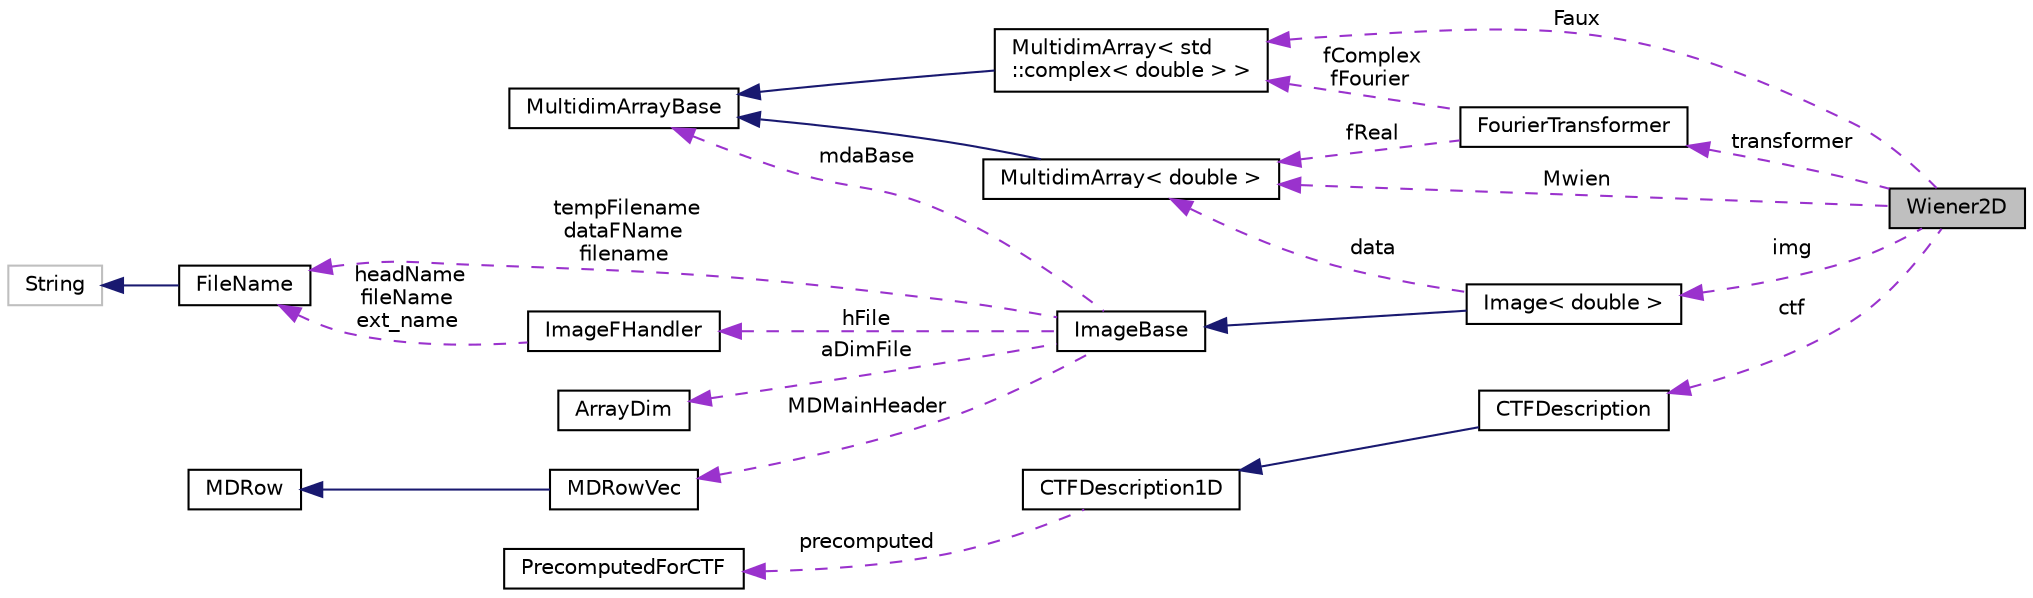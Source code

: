 digraph "Wiener2D"
{
  edge [fontname="Helvetica",fontsize="10",labelfontname="Helvetica",labelfontsize="10"];
  node [fontname="Helvetica",fontsize="10",shape=record];
  rankdir="LR";
  Node1 [label="Wiener2D",height=0.2,width=0.4,color="black", fillcolor="grey75", style="filled", fontcolor="black"];
  Node2 -> Node1 [dir="back",color="darkorchid3",fontsize="10",style="dashed",label=" transformer" ,fontname="Helvetica"];
  Node2 [label="FourierTransformer",height=0.2,width=0.4,color="black", fillcolor="white", style="filled",URL="$classFourierTransformer.html"];
  Node3 -> Node2 [dir="back",color="darkorchid3",fontsize="10",style="dashed",label=" fReal" ,fontname="Helvetica"];
  Node3 [label="MultidimArray\< double \>",height=0.2,width=0.4,color="black", fillcolor="white", style="filled",URL="$classMultidimArray.html"];
  Node4 -> Node3 [dir="back",color="midnightblue",fontsize="10",style="solid",fontname="Helvetica"];
  Node4 [label="MultidimArrayBase",height=0.2,width=0.4,color="black", fillcolor="white", style="filled",URL="$classMultidimArrayBase.html"];
  Node5 -> Node2 [dir="back",color="darkorchid3",fontsize="10",style="dashed",label=" fComplex\nfFourier" ,fontname="Helvetica"];
  Node5 [label="MultidimArray\< std\l::complex\< double \> \>",height=0.2,width=0.4,color="black", fillcolor="white", style="filled",URL="$classMultidimArray.html"];
  Node4 -> Node5 [dir="back",color="midnightblue",fontsize="10",style="solid",fontname="Helvetica"];
  Node6 -> Node1 [dir="back",color="darkorchid3",fontsize="10",style="dashed",label=" ctf" ,fontname="Helvetica"];
  Node6 [label="CTFDescription",height=0.2,width=0.4,color="black", fillcolor="white", style="filled",URL="$classCTFDescription.html"];
  Node7 -> Node6 [dir="back",color="midnightblue",fontsize="10",style="solid",fontname="Helvetica"];
  Node7 [label="CTFDescription1D",height=0.2,width=0.4,color="black", fillcolor="white", style="filled",URL="$classCTFDescription1D.html"];
  Node8 -> Node7 [dir="back",color="darkorchid3",fontsize="10",style="dashed",label=" precomputed" ,fontname="Helvetica"];
  Node8 [label="PrecomputedForCTF",height=0.2,width=0.4,color="black", fillcolor="white", style="filled",URL="$classPrecomputedForCTF.html"];
  Node9 -> Node1 [dir="back",color="darkorchid3",fontsize="10",style="dashed",label=" img" ,fontname="Helvetica"];
  Node9 [label="Image\< double \>",height=0.2,width=0.4,color="black", fillcolor="white", style="filled",URL="$classImage.html"];
  Node10 -> Node9 [dir="back",color="midnightblue",fontsize="10",style="solid",fontname="Helvetica"];
  Node10 [label="ImageBase",height=0.2,width=0.4,color="black", fillcolor="white", style="filled",URL="$classImageBase.html",tooltip="Image base class. "];
  Node4 -> Node10 [dir="back",color="darkorchid3",fontsize="10",style="dashed",label=" mdaBase" ,fontname="Helvetica"];
  Node11 -> Node10 [dir="back",color="darkorchid3",fontsize="10",style="dashed",label=" MDMainHeader" ,fontname="Helvetica"];
  Node11 [label="MDRowVec",height=0.2,width=0.4,color="black", fillcolor="white", style="filled",URL="$classMDRowVec.html"];
  Node12 -> Node11 [dir="back",color="midnightblue",fontsize="10",style="solid",fontname="Helvetica"];
  Node12 [label="MDRow",height=0.2,width=0.4,color="black", fillcolor="white", style="filled",URL="$classMDRow.html"];
  Node13 -> Node10 [dir="back",color="darkorchid3",fontsize="10",style="dashed",label=" hFile" ,fontname="Helvetica"];
  Node13 [label="ImageFHandler",height=0.2,width=0.4,color="black", fillcolor="white", style="filled",URL="$structImageFHandler.html"];
  Node14 -> Node13 [dir="back",color="darkorchid3",fontsize="10",style="dashed",label=" headName\nfileName\next_name" ,fontname="Helvetica"];
  Node14 [label="FileName",height=0.2,width=0.4,color="black", fillcolor="white", style="filled",URL="$classFileName.html"];
  Node15 -> Node14 [dir="back",color="midnightblue",fontsize="10",style="solid",fontname="Helvetica"];
  Node15 [label="String",height=0.2,width=0.4,color="grey75", fillcolor="white", style="filled"];
  Node16 -> Node10 [dir="back",color="darkorchid3",fontsize="10",style="dashed",label=" aDimFile" ,fontname="Helvetica"];
  Node16 [label="ArrayDim",height=0.2,width=0.4,color="black", fillcolor="white", style="filled",URL="$structArrayDim.html"];
  Node14 -> Node10 [dir="back",color="darkorchid3",fontsize="10",style="dashed",label=" tempFilename\ndataFName\nfilename" ,fontname="Helvetica"];
  Node3 -> Node9 [dir="back",color="darkorchid3",fontsize="10",style="dashed",label=" data" ,fontname="Helvetica"];
  Node3 -> Node1 [dir="back",color="darkorchid3",fontsize="10",style="dashed",label=" Mwien" ,fontname="Helvetica"];
  Node5 -> Node1 [dir="back",color="darkorchid3",fontsize="10",style="dashed",label=" Faux" ,fontname="Helvetica"];
}
